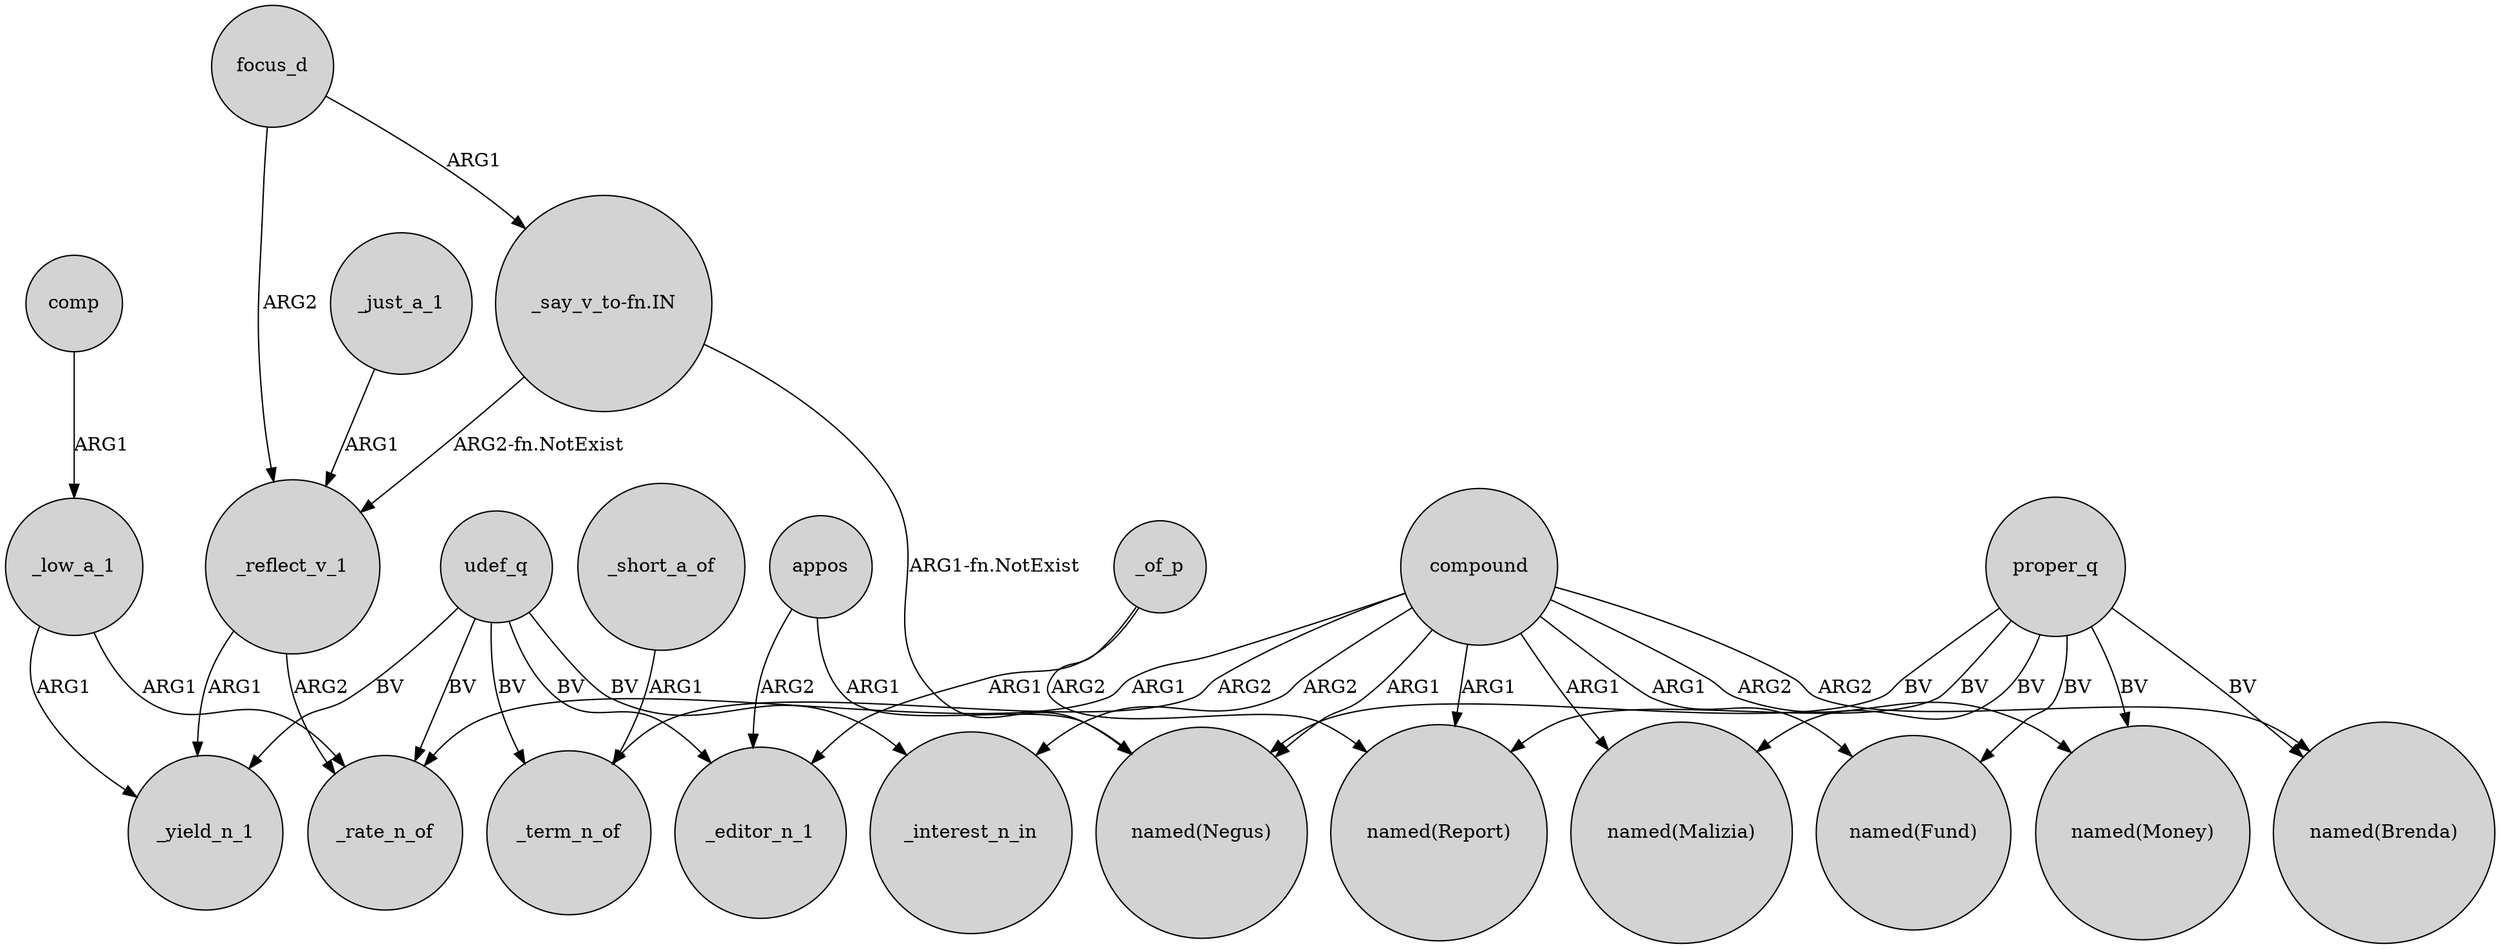 digraph {
	node [shape=circle style=filled]
	appos -> _editor_n_1 [label=ARG2]
	compound -> "named(Report)" [label=ARG1]
	"_say_v_to-fn.IN" -> "named(Negus)" [label="ARG1-fn.NotExist"]
	compound -> _term_n_of [label=ARG2]
	compound -> "named(Malizia)" [label=ARG1]
	_of_p -> "named(Report)" [label=ARG2]
	compound -> "named(Fund)" [label=ARG1]
	_short_a_of -> _term_n_of [label=ARG1]
	compound -> _rate_n_of [label=ARG1]
	proper_q -> "named(Money)" [label=BV]
	udef_q -> _rate_n_of [label=BV]
	udef_q -> _interest_n_in [label=BV]
	appos -> "named(Negus)" [label=ARG1]
	compound -> _interest_n_in [label=ARG2]
	"_say_v_to-fn.IN" -> _reflect_v_1 [label="ARG2-fn.NotExist"]
	_of_p -> _editor_n_1 [label=ARG1]
	focus_d -> _reflect_v_1 [label=ARG2]
	_low_a_1 -> _rate_n_of [label=ARG1]
	proper_q -> "named(Report)" [label=BV]
	udef_q -> _term_n_of [label=BV]
	proper_q -> "named(Negus)" [label=BV]
	udef_q -> _editor_n_1 [label=BV]
	_reflect_v_1 -> _rate_n_of [label=ARG2]
	proper_q -> "named(Fund)" [label=BV]
	compound -> "named(Money)" [label=ARG2]
	compound -> "named(Brenda)" [label=ARG2]
	proper_q -> "named(Malizia)" [label=BV]
	_just_a_1 -> _reflect_v_1 [label=ARG1]
	proper_q -> "named(Brenda)" [label=BV]
	_reflect_v_1 -> _yield_n_1 [label=ARG1]
	compound -> "named(Negus)" [label=ARG1]
	udef_q -> _yield_n_1 [label=BV]
	focus_d -> "_say_v_to-fn.IN" [label=ARG1]
	comp -> _low_a_1 [label=ARG1]
	_low_a_1 -> _yield_n_1 [label=ARG1]
}

